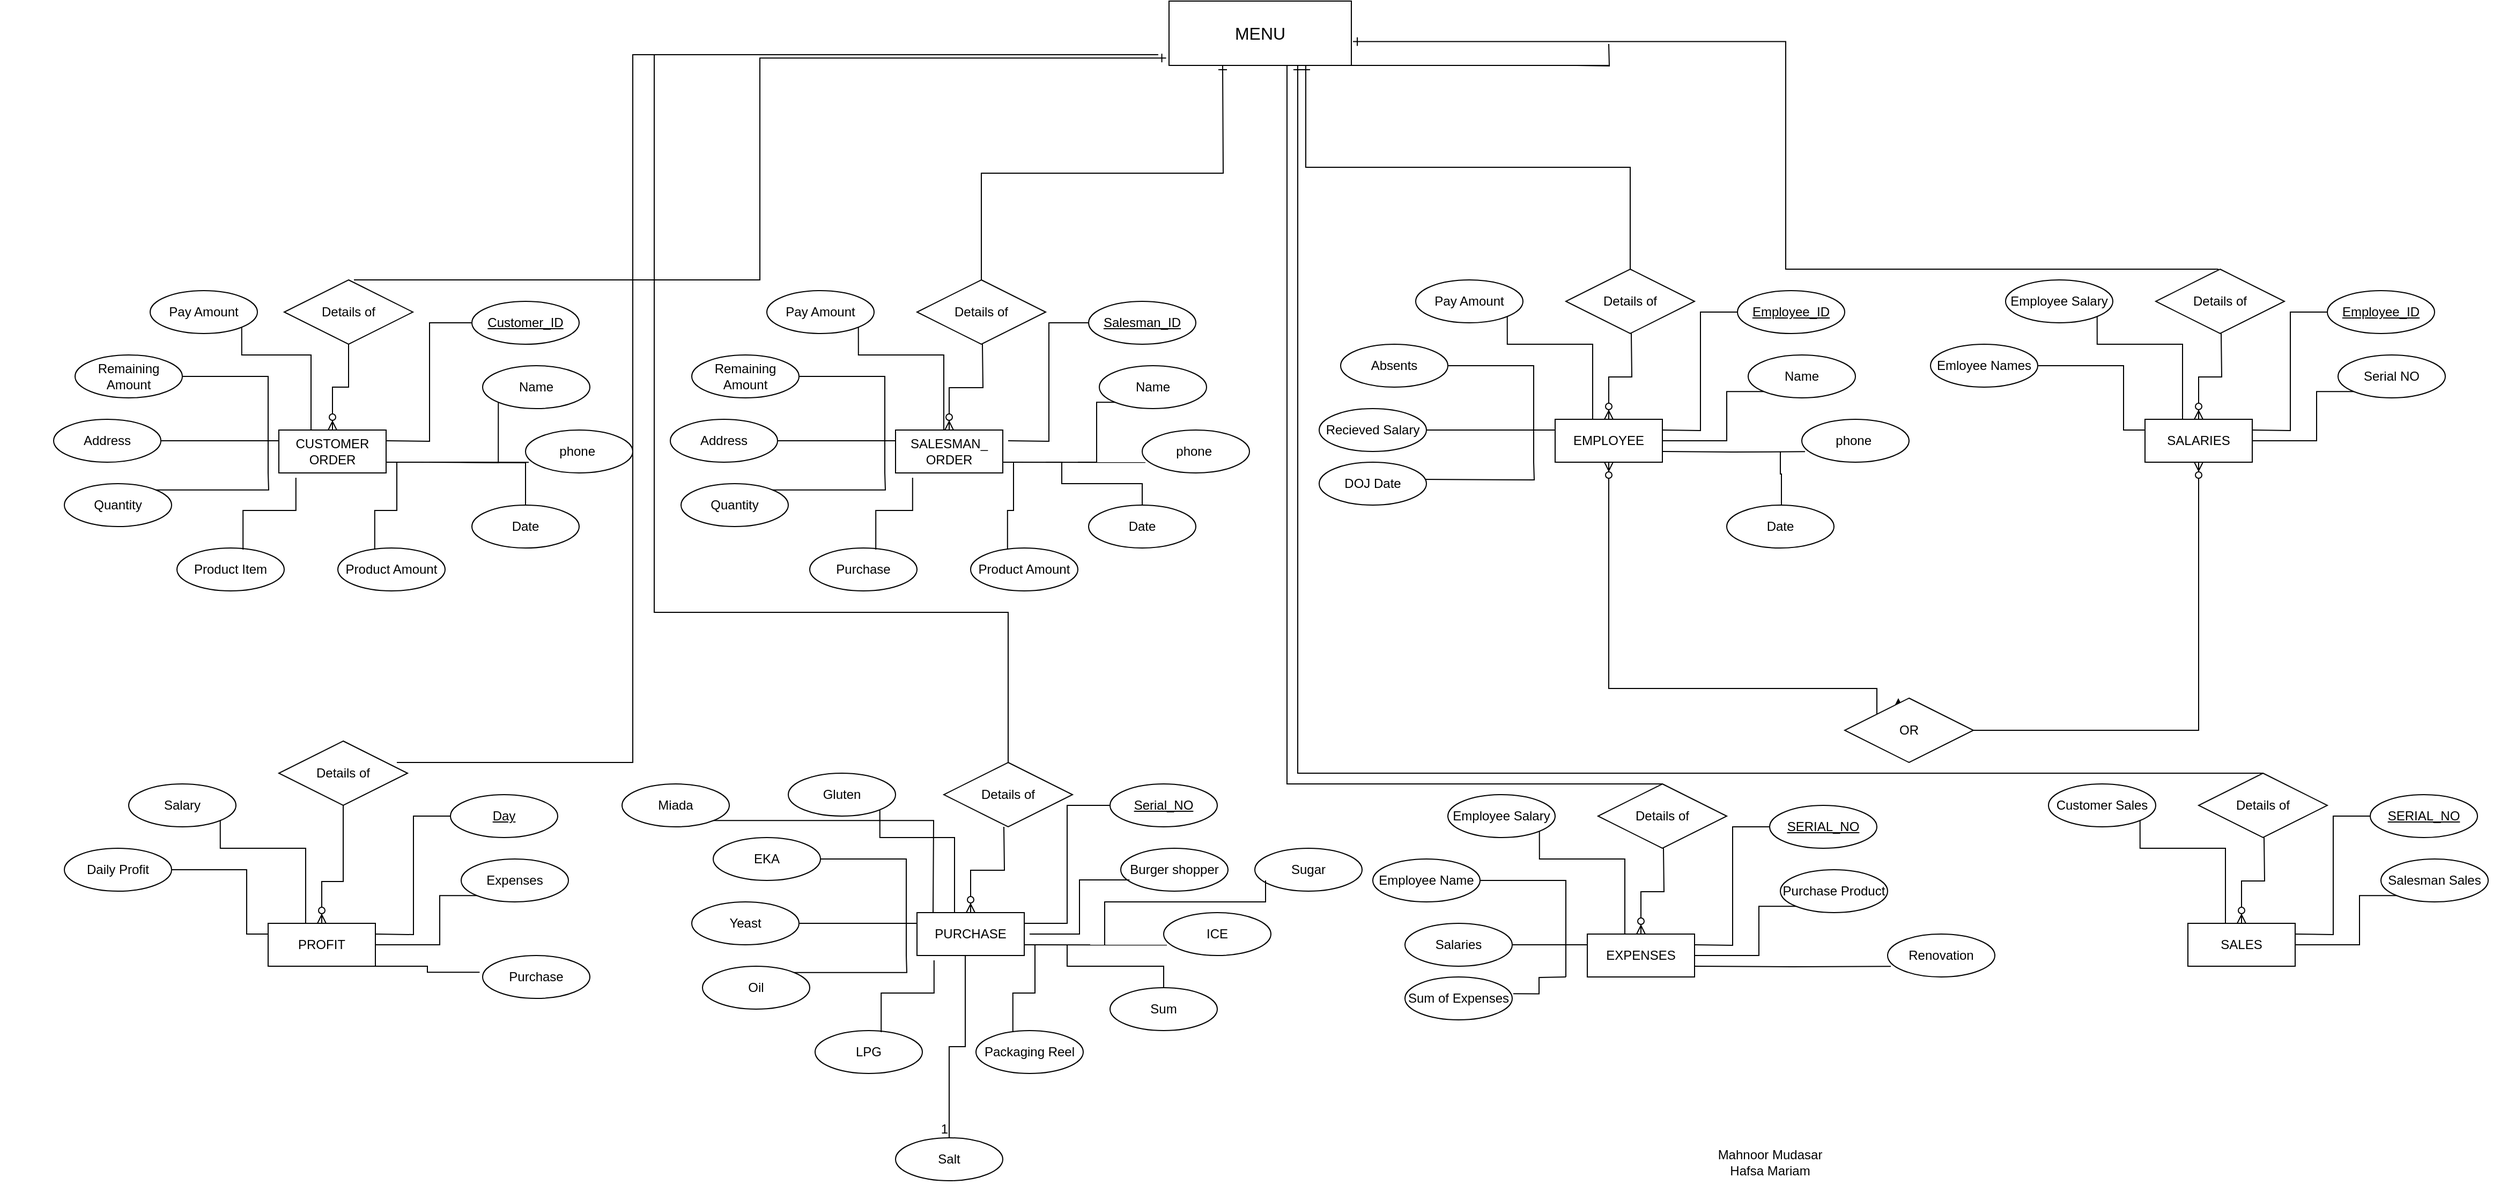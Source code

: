 <mxfile version="24.4.0" type="google" pages="2">
  <diagram id="R2lEEEUBdFMjLlhIrx00" name="Page-1">
    <mxGraphModel grid="1" page="1" gridSize="10" guides="1" tooltips="1" connect="1" arrows="1" fold="1" pageScale="1" pageWidth="1920" pageHeight="1200" math="0" shadow="0" extFonts="Permanent Marker^https://fonts.googleapis.com/css?family=Permanent+Marker">
      <root>
        <mxCell id="0" />
        <mxCell id="1" parent="0" />
        <mxCell id="CJei78VdksQutefDg2RK-209" value="" style="group" vertex="1" connectable="0" parent="1">
          <mxGeometry x="20" y="320" width="1165" height="290" as="geometry" />
        </mxCell>
        <mxCell id="CJei78VdksQutefDg2RK-438" value="" style="group" vertex="1" connectable="0" parent="CJei78VdksQutefDg2RK-209">
          <mxGeometry x="165" width="1000" height="290" as="geometry" />
        </mxCell>
        <mxCell id="CJei78VdksQutefDg2RK-137" value="" style="group" vertex="1" connectable="0" parent="CJei78VdksQutefDg2RK-438">
          <mxGeometry x="460" y="10" width="540" height="240" as="geometry" />
        </mxCell>
        <mxCell id="CJei78VdksQutefDg2RK-138" value="SALESMAN_&lt;div&gt;ORDER&lt;/div&gt;" style="whiteSpace=wrap;html=1;align=center;" vertex="1" parent="CJei78VdksQutefDg2RK-137">
          <mxGeometry x="210" y="130" width="100" height="40" as="geometry" />
        </mxCell>
        <mxCell id="CJei78VdksQutefDg2RK-139" value="Remaining Amount" style="ellipse;whiteSpace=wrap;html=1;align=center;" vertex="1" parent="CJei78VdksQutefDg2RK-137">
          <mxGeometry x="20" y="60" width="100" height="40" as="geometry" />
        </mxCell>
        <mxCell id="CJei78VdksQutefDg2RK-140" value="Address" style="ellipse;whiteSpace=wrap;html=1;align=center;" vertex="1" parent="CJei78VdksQutefDg2RK-137">
          <mxGeometry y="120" width="100" height="40" as="geometry" />
        </mxCell>
        <mxCell id="CJei78VdksQutefDg2RK-141" value="Quantity" style="ellipse;whiteSpace=wrap;html=1;align=center;" vertex="1" parent="CJei78VdksQutefDg2RK-137">
          <mxGeometry x="10" y="180" width="100" height="40" as="geometry" />
        </mxCell>
        <mxCell id="CJei78VdksQutefDg2RK-142" value="&lt;u&gt;Salesman_ID&lt;/u&gt;" style="ellipse;whiteSpace=wrap;html=1;align=center;strokeColor=default;" vertex="1" parent="CJei78VdksQutefDg2RK-137">
          <mxGeometry x="390" y="10" width="100" height="40" as="geometry" />
        </mxCell>
        <mxCell id="CJei78VdksQutefDg2RK-143" value="Name" style="ellipse;whiteSpace=wrap;html=1;align=center;" vertex="1" parent="CJei78VdksQutefDg2RK-137">
          <mxGeometry x="400" y="70" width="100" height="40" as="geometry" />
        </mxCell>
        <mxCell id="CJei78VdksQutefDg2RK-144" value="phone&amp;nbsp;" style="ellipse;whiteSpace=wrap;html=1;align=center;" vertex="1" parent="CJei78VdksQutefDg2RK-137">
          <mxGeometry x="440" y="130" width="100" height="40" as="geometry" />
        </mxCell>
        <mxCell id="CJei78VdksQutefDg2RK-145" value="Date" style="ellipse;whiteSpace=wrap;html=1;align=center;" vertex="1" parent="CJei78VdksQutefDg2RK-137">
          <mxGeometry x="390" y="200" width="100" height="40" as="geometry" />
        </mxCell>
        <mxCell id="CJei78VdksQutefDg2RK-146" value="Pay Amount" style="ellipse;whiteSpace=wrap;html=1;align=center;" vertex="1" parent="CJei78VdksQutefDg2RK-137">
          <mxGeometry x="90" width="100" height="40" as="geometry" />
        </mxCell>
        <mxCell id="CJei78VdksQutefDg2RK-147" value="" style="edgeStyle=orthogonalEdgeStyle;fontSize=12;html=1;endArrow=ERzeroToMany;endFill=1;rounded=0;entryX=0.5;entryY=0;entryDx=0;entryDy=0;" edge="1" parent="CJei78VdksQutefDg2RK-137" target="CJei78VdksQutefDg2RK-138">
          <mxGeometry width="100" height="100" relative="1" as="geometry">
            <mxPoint x="291" y="50" as="sourcePoint" />
            <mxPoint x="280" y="110" as="targetPoint" />
          </mxGeometry>
        </mxCell>
        <mxCell id="CJei78VdksQutefDg2RK-148" value="" style="endArrow=none;html=1;rounded=0;entryX=0;entryY=0.5;entryDx=0;entryDy=0;edgeStyle=orthogonalEdgeStyle;" edge="1" parent="CJei78VdksQutefDg2RK-137" target="CJei78VdksQutefDg2RK-142">
          <mxGeometry relative="1" as="geometry">
            <mxPoint x="315" y="140" as="sourcePoint" />
            <mxPoint x="460" y="140" as="targetPoint" />
          </mxGeometry>
        </mxCell>
        <mxCell id="CJei78VdksQutefDg2RK-150" value="" style="endArrow=none;html=1;rounded=0;entryX=1;entryY=1;entryDx=0;entryDy=0;exitX=0.25;exitY=0;exitDx=0;exitDy=0;edgeStyle=orthogonalEdgeStyle;" edge="1" parent="CJei78VdksQutefDg2RK-137" source="CJei78VdksQutefDg2RK-138" target="CJei78VdksQutefDg2RK-146">
          <mxGeometry relative="1" as="geometry">
            <mxPoint x="210" y="130" as="sourcePoint" />
            <mxPoint x="370" y="130" as="targetPoint" />
            <Array as="points">
              <mxPoint x="255" y="60" />
              <mxPoint x="175" y="60" />
            </Array>
          </mxGeometry>
        </mxCell>
        <mxCell id="CJei78VdksQutefDg2RK-151" value="" style="resizable=0;html=1;whiteSpace=wrap;align=right;verticalAlign=bottom;" connectable="0" vertex="1" parent="CJei78VdksQutefDg2RK-150">
          <mxGeometry x="1" relative="1" as="geometry" />
        </mxCell>
        <mxCell id="CJei78VdksQutefDg2RK-152" value="" style="endArrow=none;html=1;rounded=0;exitX=1;exitY=0.5;exitDx=0;exitDy=0;entryX=0;entryY=0;entryDx=0;entryDy=0;edgeStyle=orthogonalEdgeStyle;" edge="1" parent="CJei78VdksQutefDg2RK-137" source="CJei78VdksQutefDg2RK-139" target="CJei78VdksQutefDg2RK-138">
          <mxGeometry relative="1" as="geometry">
            <mxPoint x="200" y="160" as="sourcePoint" />
            <mxPoint x="230" y="160" as="targetPoint" />
            <Array as="points">
              <mxPoint x="200" y="80" />
              <mxPoint x="200" y="140" />
            </Array>
          </mxGeometry>
        </mxCell>
        <mxCell id="CJei78VdksQutefDg2RK-154" value="" style="endArrow=none;html=1;rounded=0;" edge="1" parent="CJei78VdksQutefDg2RK-137">
          <mxGeometry relative="1" as="geometry">
            <mxPoint x="200" y="170" as="sourcePoint" />
            <mxPoint x="200" y="140" as="targetPoint" />
          </mxGeometry>
        </mxCell>
        <mxCell id="CJei78VdksQutefDg2RK-156" style="edgeStyle=elbowEdgeStyle;rounded=0;orthogonalLoop=1;jettySize=auto;elbow=vertical;html=1;exitX=0.5;exitY=1;exitDx=0;exitDy=0;" edge="1" parent="CJei78VdksQutefDg2RK-137" source="CJei78VdksQutefDg2RK-139" target="CJei78VdksQutefDg2RK-139">
          <mxGeometry relative="1" as="geometry" />
        </mxCell>
        <mxCell id="CJei78VdksQutefDg2RK-157" value="" style="endArrow=none;html=1;rounded=0;elbow=vertical;" edge="1" parent="CJei78VdksQutefDg2RK-137">
          <mxGeometry relative="1" as="geometry">
            <mxPoint x="100" y="140" as="sourcePoint" />
            <mxPoint x="200" y="140" as="targetPoint" />
          </mxGeometry>
        </mxCell>
        <mxCell id="CJei78VdksQutefDg2RK-159" value="" style="endArrow=none;html=1;rounded=0;elbow=vertical;edgeStyle=orthogonalEdgeStyle;exitX=1;exitY=0;exitDx=0;exitDy=0;" edge="1" parent="CJei78VdksQutefDg2RK-137" source="CJei78VdksQutefDg2RK-141">
          <mxGeometry relative="1" as="geometry">
            <mxPoint x="110" y="180" as="sourcePoint" />
            <mxPoint x="200" y="170" as="targetPoint" />
          </mxGeometry>
        </mxCell>
        <mxCell id="CJei78VdksQutefDg2RK-161" value="" style="endArrow=none;html=1;rounded=0;elbow=vertical;entryX=0.03;entryY=0.754;entryDx=0;entryDy=0;entryPerimeter=0;" edge="1" parent="CJei78VdksQutefDg2RK-137" target="CJei78VdksQutefDg2RK-144">
          <mxGeometry relative="1" as="geometry">
            <mxPoint x="320" y="160" as="sourcePoint" />
            <mxPoint x="480" y="160" as="targetPoint" />
          </mxGeometry>
        </mxCell>
        <mxCell id="CJei78VdksQutefDg2RK-163" value="" style="endArrow=none;html=1;rounded=0;elbow=vertical;entryX=0.5;entryY=0;entryDx=0;entryDy=0;edgeStyle=orthogonalEdgeStyle;" edge="1" parent="CJei78VdksQutefDg2RK-137" target="CJei78VdksQutefDg2RK-145">
          <mxGeometry relative="1" as="geometry">
            <mxPoint x="350" y="160" as="sourcePoint" />
            <mxPoint x="500" y="160" as="targetPoint" />
            <Array as="points">
              <mxPoint x="365" y="160" />
              <mxPoint x="365" y="180" />
              <mxPoint x="440" y="180" />
            </Array>
          </mxGeometry>
        </mxCell>
        <mxCell id="CJei78VdksQutefDg2RK-165" value="" style="endArrow=none;html=1;rounded=0;edgeStyle=elbowEdgeStyle;entryX=0;entryY=1;entryDx=0;entryDy=0;" edge="1" parent="CJei78VdksQutefDg2RK-137" target="CJei78VdksQutefDg2RK-143">
          <mxGeometry relative="1" as="geometry">
            <mxPoint x="380" y="160" as="sourcePoint" />
            <mxPoint x="406" y="130" as="targetPoint" />
          </mxGeometry>
        </mxCell>
        <mxCell id="CJei78VdksQutefDg2RK-208" value="" style="group" vertex="1" connectable="0" parent="CJei78VdksQutefDg2RK-438">
          <mxGeometry width="840" height="290" as="geometry" />
        </mxCell>
        <mxCell id="CJei78VdksQutefDg2RK-134" value="Purchase" style="ellipse;whiteSpace=wrap;html=1;align=center;" vertex="1" parent="CJei78VdksQutefDg2RK-208">
          <mxGeometry x="590" y="250" width="100" height="40" as="geometry" />
        </mxCell>
        <mxCell id="CJei78VdksQutefDg2RK-135" value="Product Amount" style="ellipse;whiteSpace=wrap;html=1;align=center;" vertex="1" parent="CJei78VdksQutefDg2RK-208">
          <mxGeometry x="740" y="250" width="100" height="40" as="geometry" />
        </mxCell>
        <mxCell id="CJei78VdksQutefDg2RK-136" value="Details of" style="shape=rhombus;perimeter=rhombusPerimeter;whiteSpace=wrap;html=1;align=center;" vertex="1" parent="CJei78VdksQutefDg2RK-208">
          <mxGeometry x="690" width="120" height="60" as="geometry" />
        </mxCell>
        <mxCell id="CJei78VdksQutefDg2RK-169" value="" style="group" vertex="1" connectable="0" parent="CJei78VdksQutefDg2RK-208">
          <mxGeometry width="425" height="290" as="geometry" />
        </mxCell>
        <mxCell id="CJei78VdksQutefDg2RK-170" value="Product Item" style="ellipse;whiteSpace=wrap;html=1;align=center;movable=1;resizable=1;rotatable=1;deletable=1;editable=1;locked=0;connectable=1;" vertex="1" parent="CJei78VdksQutefDg2RK-169">
          <mxGeometry y="250" width="100" height="40" as="geometry" />
        </mxCell>
        <mxCell id="CJei78VdksQutefDg2RK-171" value="Product Amount" style="ellipse;whiteSpace=wrap;html=1;align=center;movable=1;resizable=1;rotatable=1;deletable=1;editable=1;locked=0;connectable=1;" vertex="1" parent="CJei78VdksQutefDg2RK-169">
          <mxGeometry x="150" y="250" width="100" height="40" as="geometry" />
        </mxCell>
        <mxCell id="CJei78VdksQutefDg2RK-172" value="Details of" style="shape=rhombus;perimeter=rhombusPerimeter;whiteSpace=wrap;html=1;align=center;movable=1;resizable=1;rotatable=1;deletable=1;editable=1;locked=0;connectable=1;" vertex="1" parent="CJei78VdksQutefDg2RK-169">
          <mxGeometry x="100" width="120" height="60" as="geometry" />
        </mxCell>
        <mxCell id="CJei78VdksQutefDg2RK-173" value="" style="group" vertex="1" connectable="0" parent="CJei78VdksQutefDg2RK-169">
          <mxGeometry x="-115" y="10" width="540" height="240" as="geometry" />
        </mxCell>
        <mxCell id="CJei78VdksQutefDg2RK-174" value="CUSTOMER ORDER" style="whiteSpace=wrap;html=1;align=center;movable=1;resizable=1;rotatable=1;deletable=1;editable=1;locked=0;connectable=1;" vertex="1" parent="CJei78VdksQutefDg2RK-173">
          <mxGeometry x="210" y="130" width="100" height="40" as="geometry" />
        </mxCell>
        <mxCell id="CJei78VdksQutefDg2RK-175" value="Remaining Amount" style="ellipse;whiteSpace=wrap;html=1;align=center;movable=1;resizable=1;rotatable=1;deletable=1;editable=1;locked=0;connectable=1;" vertex="1" parent="CJei78VdksQutefDg2RK-173">
          <mxGeometry x="20" y="60" width="100" height="40" as="geometry" />
        </mxCell>
        <mxCell id="CJei78VdksQutefDg2RK-176" value="Address" style="ellipse;whiteSpace=wrap;html=1;align=center;" vertex="1" parent="CJei78VdksQutefDg2RK-173">
          <mxGeometry y="120" width="100" height="40" as="geometry" />
        </mxCell>
        <mxCell id="CJei78VdksQutefDg2RK-177" value="Quantity" style="ellipse;whiteSpace=wrap;html=1;align=center;movable=1;resizable=1;rotatable=1;deletable=1;editable=1;locked=0;connectable=1;" vertex="1" parent="CJei78VdksQutefDg2RK-173">
          <mxGeometry x="10" y="180" width="100" height="40" as="geometry" />
        </mxCell>
        <mxCell id="CJei78VdksQutefDg2RK-178" value="&lt;u&gt;Customer_ID&lt;/u&gt;" style="ellipse;whiteSpace=wrap;html=1;align=center;strokeColor=default;movable=1;resizable=1;rotatable=1;deletable=1;editable=1;locked=0;connectable=1;" vertex="1" parent="CJei78VdksQutefDg2RK-173">
          <mxGeometry x="390" y="10" width="100" height="40" as="geometry" />
        </mxCell>
        <mxCell id="CJei78VdksQutefDg2RK-179" value="Name" style="ellipse;whiteSpace=wrap;html=1;align=center;movable=1;resizable=1;rotatable=1;deletable=1;editable=1;locked=0;connectable=1;" vertex="1" parent="CJei78VdksQutefDg2RK-173">
          <mxGeometry x="400" y="70" width="100" height="40" as="geometry" />
        </mxCell>
        <mxCell id="CJei78VdksQutefDg2RK-180" value="phone&amp;nbsp;" style="ellipse;whiteSpace=wrap;html=1;align=center;" vertex="1" parent="CJei78VdksQutefDg2RK-173">
          <mxGeometry x="440" y="130" width="100" height="40" as="geometry" />
        </mxCell>
        <mxCell id="CJei78VdksQutefDg2RK-181" value="Date" style="ellipse;whiteSpace=wrap;html=1;align=center;movable=1;resizable=1;rotatable=1;deletable=1;editable=1;locked=0;connectable=1;" vertex="1" parent="CJei78VdksQutefDg2RK-173">
          <mxGeometry x="390" y="200" width="100" height="40" as="geometry" />
        </mxCell>
        <mxCell id="CJei78VdksQutefDg2RK-182" value="Pay Amount" style="ellipse;whiteSpace=wrap;html=1;align=center;movable=1;resizable=1;rotatable=1;deletable=1;editable=1;locked=0;connectable=1;" vertex="1" parent="CJei78VdksQutefDg2RK-173">
          <mxGeometry x="90" width="100" height="40" as="geometry" />
        </mxCell>
        <mxCell id="CJei78VdksQutefDg2RK-184" value="" style="endArrow=none;html=1;rounded=0;entryX=0;entryY=0.5;entryDx=0;entryDy=0;edgeStyle=orthogonalEdgeStyle;movable=1;resizable=1;rotatable=1;deletable=1;editable=1;locked=0;connectable=1;" edge="1" parent="CJei78VdksQutefDg2RK-173" target="CJei78VdksQutefDg2RK-178">
          <mxGeometry relative="1" as="geometry">
            <mxPoint x="310" y="140" as="sourcePoint" />
            <mxPoint x="460" y="140" as="targetPoint" />
          </mxGeometry>
        </mxCell>
        <mxCell id="CJei78VdksQutefDg2RK-186" value="" style="endArrow=none;html=1;rounded=0;entryX=1;entryY=1;entryDx=0;entryDy=0;exitX=0.25;exitY=0;exitDx=0;exitDy=0;edgeStyle=orthogonalEdgeStyle;movable=1;resizable=1;rotatable=1;deletable=1;editable=1;locked=0;connectable=1;" edge="1" parent="CJei78VdksQutefDg2RK-173" source="CJei78VdksQutefDg2RK-174" target="CJei78VdksQutefDg2RK-182">
          <mxGeometry relative="1" as="geometry">
            <mxPoint x="210" y="130" as="sourcePoint" />
            <mxPoint x="370" y="130" as="targetPoint" />
            <Array as="points">
              <mxPoint x="240" y="130" />
              <mxPoint x="240" y="60" />
              <mxPoint x="175" y="60" />
            </Array>
          </mxGeometry>
        </mxCell>
        <mxCell id="CJei78VdksQutefDg2RK-188" value="" style="endArrow=none;html=1;rounded=0;exitX=1;exitY=0.5;exitDx=0;exitDy=0;entryX=0;entryY=0;entryDx=0;entryDy=0;edgeStyle=orthogonalEdgeStyle;movable=1;resizable=1;rotatable=1;deletable=1;editable=1;locked=0;connectable=1;" edge="1" parent="CJei78VdksQutefDg2RK-173" source="CJei78VdksQutefDg2RK-175" target="CJei78VdksQutefDg2RK-174">
          <mxGeometry relative="1" as="geometry">
            <mxPoint x="200" y="160" as="sourcePoint" />
            <mxPoint x="230" y="160" as="targetPoint" />
            <Array as="points">
              <mxPoint x="200" y="80" />
              <mxPoint x="200" y="140" />
            </Array>
          </mxGeometry>
        </mxCell>
        <mxCell id="CJei78VdksQutefDg2RK-190" value="" style="endArrow=none;html=1;rounded=0;movable=1;resizable=1;rotatable=1;deletable=1;editable=1;locked=0;connectable=1;" edge="1" parent="CJei78VdksQutefDg2RK-173">
          <mxGeometry relative="1" as="geometry">
            <mxPoint x="200" y="170" as="sourcePoint" />
            <mxPoint x="200" y="140" as="targetPoint" />
          </mxGeometry>
        </mxCell>
        <mxCell id="CJei78VdksQutefDg2RK-192" style="edgeStyle=elbowEdgeStyle;rounded=0;orthogonalLoop=1;jettySize=auto;elbow=vertical;html=1;exitX=0.5;exitY=1;exitDx=0;exitDy=0;movable=1;resizable=1;rotatable=1;deletable=1;editable=1;locked=0;connectable=1;" edge="1" parent="CJei78VdksQutefDg2RK-173" source="CJei78VdksQutefDg2RK-175" target="CJei78VdksQutefDg2RK-175">
          <mxGeometry relative="1" as="geometry" />
        </mxCell>
        <mxCell id="CJei78VdksQutefDg2RK-193" value="" style="endArrow=none;html=1;rounded=0;elbow=vertical;movable=1;resizable=1;rotatable=1;deletable=1;editable=1;locked=0;connectable=1;" edge="1" parent="CJei78VdksQutefDg2RK-173">
          <mxGeometry relative="1" as="geometry">
            <mxPoint x="100" y="140" as="sourcePoint" />
            <mxPoint x="200" y="140" as="targetPoint" />
          </mxGeometry>
        </mxCell>
        <mxCell id="CJei78VdksQutefDg2RK-195" value="" style="endArrow=none;html=1;rounded=0;elbow=vertical;edgeStyle=orthogonalEdgeStyle;exitX=1;exitY=0;exitDx=0;exitDy=0;movable=1;resizable=1;rotatable=1;deletable=1;editable=1;locked=0;connectable=1;" edge="1" parent="CJei78VdksQutefDg2RK-173" source="CJei78VdksQutefDg2RK-177">
          <mxGeometry relative="1" as="geometry">
            <mxPoint x="110" y="180" as="sourcePoint" />
            <mxPoint x="200" y="170" as="targetPoint" />
          </mxGeometry>
        </mxCell>
        <mxCell id="CJei78VdksQutefDg2RK-197" value="" style="endArrow=none;html=1;rounded=0;elbow=vertical;entryX=0.03;entryY=0.754;entryDx=0;entryDy=0;entryPerimeter=0;movable=1;resizable=1;rotatable=1;deletable=1;editable=1;locked=0;connectable=1;" edge="1" parent="CJei78VdksQutefDg2RK-173" target="CJei78VdksQutefDg2RK-180">
          <mxGeometry relative="1" as="geometry">
            <mxPoint x="320" y="160" as="sourcePoint" />
            <mxPoint x="480" y="160" as="targetPoint" />
          </mxGeometry>
        </mxCell>
        <mxCell id="CJei78VdksQutefDg2RK-199" value="" style="endArrow=none;html=1;rounded=0;elbow=vertical;entryX=0.5;entryY=0;entryDx=0;entryDy=0;edgeStyle=orthogonalEdgeStyle;movable=1;resizable=1;rotatable=1;deletable=1;editable=1;locked=0;connectable=1;" edge="1" parent="CJei78VdksQutefDg2RK-173" target="CJei78VdksQutefDg2RK-181">
          <mxGeometry relative="1" as="geometry">
            <mxPoint x="350" y="160" as="sourcePoint" />
            <mxPoint x="500" y="160" as="targetPoint" />
          </mxGeometry>
        </mxCell>
        <mxCell id="CJei78VdksQutefDg2RK-201" value="" style="endArrow=none;html=1;rounded=0;elbow=vertical;edgeStyle=orthogonalEdgeStyle;movable=1;resizable=1;rotatable=1;deletable=1;editable=1;locked=0;connectable=1;entryX=0;entryY=1;entryDx=0;entryDy=0;" edge="1" parent="CJei78VdksQutefDg2RK-173" target="CJei78VdksQutefDg2RK-179">
          <mxGeometry relative="1" as="geometry">
            <mxPoint x="380" y="160" as="sourcePoint" />
            <mxPoint x="406" y="130" as="targetPoint" />
          </mxGeometry>
        </mxCell>
        <mxCell id="CJei78VdksQutefDg2RK-203" value="" style="endArrow=none;html=1;rounded=0;elbow=vertical;entryX=0.616;entryY=0.039;entryDx=0;entryDy=0;entryPerimeter=0;exitX=0.159;exitY=1.111;exitDx=0;exitDy=0;exitPerimeter=0;edgeStyle=orthogonalEdgeStyle;movable=1;resizable=1;rotatable=1;deletable=1;editable=1;locked=0;connectable=1;" edge="1" parent="CJei78VdksQutefDg2RK-169" source="CJei78VdksQutefDg2RK-174" target="CJei78VdksQutefDg2RK-170">
          <mxGeometry relative="1" as="geometry">
            <mxPoint x="102" y="190" as="sourcePoint" />
            <mxPoint x="110" y="210" as="targetPoint" />
          </mxGeometry>
        </mxCell>
        <mxCell id="CJei78VdksQutefDg2RK-205" value="" style="endArrow=none;html=1;rounded=0;elbow=vertical;exitX=1;exitY=0.75;exitDx=0;exitDy=0;entryX=0.344;entryY=0.039;entryDx=0;entryDy=0;entryPerimeter=0;edgeStyle=orthogonalEdgeStyle;movable=1;resizable=1;rotatable=1;deletable=1;editable=1;locked=0;connectable=1;" edge="1" parent="CJei78VdksQutefDg2RK-169" source="CJei78VdksQutefDg2RK-174" target="CJei78VdksQutefDg2RK-171">
          <mxGeometry relative="1" as="geometry">
            <mxPoint x="70" y="260" as="sourcePoint" />
            <mxPoint x="230" y="260" as="targetPoint" />
          </mxGeometry>
        </mxCell>
        <mxCell id="CJei78VdksQutefDg2RK-183" value="" style="edgeStyle=orthogonalEdgeStyle;fontSize=12;html=1;endArrow=ERzeroToMany;endFill=1;rounded=0;entryX=0.5;entryY=0;entryDx=0;entryDy=0;movable=1;resizable=1;rotatable=1;deletable=1;editable=1;locked=0;connectable=1;exitX=0.5;exitY=1;exitDx=0;exitDy=0;" edge="1" parent="CJei78VdksQutefDg2RK-169" source="CJei78VdksQutefDg2RK-172" target="CJei78VdksQutefDg2RK-174">
          <mxGeometry width="100" height="100" relative="1" as="geometry">
            <mxPoint x="176" y="60" as="sourcePoint" />
            <mxPoint x="165" y="120" as="targetPoint" />
          </mxGeometry>
        </mxCell>
        <mxCell id="CJei78VdksQutefDg2RK-167" value="" style="endArrow=none;html=1;rounded=0;elbow=vertical;entryX=0.616;entryY=0.039;entryDx=0;entryDy=0;entryPerimeter=0;exitX=0.159;exitY=1.111;exitDx=0;exitDy=0;exitPerimeter=0;edgeStyle=orthogonalEdgeStyle;" edge="1" parent="CJei78VdksQutefDg2RK-438" source="CJei78VdksQutefDg2RK-138" target="CJei78VdksQutefDg2RK-134">
          <mxGeometry relative="1" as="geometry">
            <mxPoint x="112" y="210" as="sourcePoint" />
            <mxPoint x="120" y="230" as="targetPoint" />
          </mxGeometry>
        </mxCell>
        <mxCell id="CJei78VdksQutefDg2RK-168" value="" style="endArrow=none;html=1;rounded=0;elbow=vertical;exitX=1;exitY=0.75;exitDx=0;exitDy=0;entryX=0.344;entryY=0.039;entryDx=0;entryDy=0;entryPerimeter=0;edgeStyle=orthogonalEdgeStyle;" edge="1" parent="CJei78VdksQutefDg2RK-438" source="CJei78VdksQutefDg2RK-138" target="CJei78VdksQutefDg2RK-135">
          <mxGeometry relative="1" as="geometry">
            <mxPoint x="80" y="280" as="sourcePoint" />
            <mxPoint x="240" y="280" as="targetPoint" />
          </mxGeometry>
        </mxCell>
        <mxCell id="CJei78VdksQutefDg2RK-287" value="" style="group" vertex="1" connectable="0" parent="1">
          <mxGeometry x="1250" y="310" width="550" height="260" as="geometry" />
        </mxCell>
        <mxCell id="CJei78VdksQutefDg2RK-210" value="EMPLOYEE" style="whiteSpace=wrap;html=1;align=center;" vertex="1" parent="CJei78VdksQutefDg2RK-287">
          <mxGeometry x="220" y="140" width="100" height="40" as="geometry" />
        </mxCell>
        <mxCell id="CJei78VdksQutefDg2RK-211" value="&lt;u&gt;Employee_ID&lt;/u&gt;" style="ellipse;whiteSpace=wrap;html=1;align=center;strokeColor=default;" vertex="1" parent="CJei78VdksQutefDg2RK-287">
          <mxGeometry x="390" y="20" width="100" height="40" as="geometry" />
        </mxCell>
        <mxCell id="CJei78VdksQutefDg2RK-212" value="Name" style="ellipse;whiteSpace=wrap;html=1;align=center;" vertex="1" parent="CJei78VdksQutefDg2RK-287">
          <mxGeometry x="400" y="80" width="100" height="40" as="geometry" />
        </mxCell>
        <mxCell id="CJei78VdksQutefDg2RK-213" value="phone&amp;nbsp;" style="ellipse;whiteSpace=wrap;html=1;align=center;" vertex="1" parent="CJei78VdksQutefDg2RK-287">
          <mxGeometry x="450" y="140" width="100" height="40" as="geometry" />
        </mxCell>
        <mxCell id="CJei78VdksQutefDg2RK-214" value="Date" style="ellipse;whiteSpace=wrap;html=1;align=center;" vertex="1" parent="CJei78VdksQutefDg2RK-287">
          <mxGeometry x="380" y="220" width="100" height="40" as="geometry" />
        </mxCell>
        <mxCell id="CJei78VdksQutefDg2RK-215" value="Pay Amount" style="ellipse;whiteSpace=wrap;html=1;align=center;" vertex="1" parent="CJei78VdksQutefDg2RK-287">
          <mxGeometry x="90" y="10" width="100" height="40" as="geometry" />
        </mxCell>
        <mxCell id="CJei78VdksQutefDg2RK-216" value="" style="edgeStyle=orthogonalEdgeStyle;fontSize=12;html=1;endArrow=ERzeroToMany;endFill=1;rounded=0;entryX=0.5;entryY=0;entryDx=0;entryDy=0;" edge="1" parent="CJei78VdksQutefDg2RK-287" target="CJei78VdksQutefDg2RK-210">
          <mxGeometry width="100" height="100" relative="1" as="geometry">
            <mxPoint x="291" y="60" as="sourcePoint" />
            <mxPoint x="280" y="120" as="targetPoint" />
          </mxGeometry>
        </mxCell>
        <mxCell id="CJei78VdksQutefDg2RK-217" value="" style="endArrow=none;html=1;rounded=0;entryX=0;entryY=0.5;entryDx=0;entryDy=0;edgeStyle=orthogonalEdgeStyle;" edge="1" parent="CJei78VdksQutefDg2RK-287" target="CJei78VdksQutefDg2RK-211">
          <mxGeometry relative="1" as="geometry">
            <mxPoint x="320" y="150" as="sourcePoint" />
            <mxPoint x="460" y="150" as="targetPoint" />
          </mxGeometry>
        </mxCell>
        <mxCell id="CJei78VdksQutefDg2RK-219" value="" style="endArrow=none;html=1;rounded=0;entryX=1;entryY=1;entryDx=0;entryDy=0;exitX=0.25;exitY=0;exitDx=0;exitDy=0;edgeStyle=orthogonalEdgeStyle;" edge="1" parent="CJei78VdksQutefDg2RK-287" source="CJei78VdksQutefDg2RK-210" target="CJei78VdksQutefDg2RK-215">
          <mxGeometry relative="1" as="geometry">
            <mxPoint x="210" y="140" as="sourcePoint" />
            <mxPoint x="370" y="140" as="targetPoint" />
            <Array as="points">
              <mxPoint x="255" y="70" />
              <mxPoint x="175" y="70" />
            </Array>
          </mxGeometry>
        </mxCell>
        <mxCell id="CJei78VdksQutefDg2RK-221" value="" style="endArrow=none;html=1;rounded=0;exitX=1;exitY=0.5;exitDx=0;exitDy=0;entryX=0;entryY=0;entryDx=0;entryDy=0;edgeStyle=orthogonalEdgeStyle;" edge="1" parent="CJei78VdksQutefDg2RK-287" target="CJei78VdksQutefDg2RK-210">
          <mxGeometry relative="1" as="geometry">
            <mxPoint x="120" y="90" as="sourcePoint" />
            <mxPoint x="230" y="170" as="targetPoint" />
            <Array as="points">
              <mxPoint x="200" y="90" />
              <mxPoint x="200" y="150" />
            </Array>
          </mxGeometry>
        </mxCell>
        <mxCell id="CJei78VdksQutefDg2RK-223" value="" style="endArrow=none;html=1;rounded=0;" edge="1" parent="CJei78VdksQutefDg2RK-287">
          <mxGeometry relative="1" as="geometry">
            <mxPoint x="200" y="180" as="sourcePoint" />
            <mxPoint x="200" y="150" as="targetPoint" />
          </mxGeometry>
        </mxCell>
        <mxCell id="CJei78VdksQutefDg2RK-225" value="" style="endArrow=none;html=1;rounded=0;elbow=vertical;" edge="1" parent="CJei78VdksQutefDg2RK-287">
          <mxGeometry relative="1" as="geometry">
            <mxPoint x="100" y="150" as="sourcePoint" />
            <mxPoint x="200" y="150" as="targetPoint" />
          </mxGeometry>
        </mxCell>
        <mxCell id="CJei78VdksQutefDg2RK-227" value="" style="endArrow=none;html=1;rounded=0;elbow=vertical;edgeStyle=orthogonalEdgeStyle;exitX=1;exitY=0;exitDx=0;exitDy=0;" edge="1" parent="CJei78VdksQutefDg2RK-287">
          <mxGeometry relative="1" as="geometry">
            <mxPoint x="95" y="196" as="sourcePoint" />
            <mxPoint x="200" y="180" as="targetPoint" />
          </mxGeometry>
        </mxCell>
        <mxCell id="CJei78VdksQutefDg2RK-229" value="" style="endArrow=none;html=1;rounded=0;entryX=0.03;entryY=0.754;entryDx=0;entryDy=0;entryPerimeter=0;edgeStyle=orthogonalEdgeStyle;" edge="1" parent="CJei78VdksQutefDg2RK-287" target="CJei78VdksQutefDg2RK-213">
          <mxGeometry relative="1" as="geometry">
            <mxPoint x="320" y="170" as="sourcePoint" />
            <mxPoint x="480" y="170" as="targetPoint" />
          </mxGeometry>
        </mxCell>
        <mxCell id="CJei78VdksQutefDg2RK-231" value="" style="endArrow=none;html=1;rounded=0;elbow=vertical;entryX=0.5;entryY=0;entryDx=0;entryDy=0;edgeStyle=orthogonalEdgeStyle;" edge="1" parent="CJei78VdksQutefDg2RK-287" target="CJei78VdksQutefDg2RK-214">
          <mxGeometry relative="1" as="geometry">
            <mxPoint x="430" y="170" as="sourcePoint" />
            <mxPoint x="500" y="170" as="targetPoint" />
            <Array as="points">
              <mxPoint x="431" y="191" />
            </Array>
          </mxGeometry>
        </mxCell>
        <mxCell id="CJei78VdksQutefDg2RK-233" value="" style="endArrow=none;html=1;rounded=0;edgeStyle=elbowEdgeStyle;entryX=0;entryY=1;entryDx=0;entryDy=0;exitX=1;exitY=0.5;exitDx=0;exitDy=0;" edge="1" parent="CJei78VdksQutefDg2RK-287" source="CJei78VdksQutefDg2RK-210" target="CJei78VdksQutefDg2RK-212">
          <mxGeometry relative="1" as="geometry">
            <mxPoint x="380" y="170" as="sourcePoint" />
            <mxPoint x="406" y="140" as="targetPoint" />
            <Array as="points">
              <mxPoint x="380" y="140" />
            </Array>
          </mxGeometry>
        </mxCell>
        <mxCell id="CJei78VdksQutefDg2RK-237" value="Details of" style="shape=rhombus;perimeter=rhombusPerimeter;whiteSpace=wrap;html=1;align=center;" vertex="1" parent="CJei78VdksQutefDg2RK-287">
          <mxGeometry x="230" width="120" height="60" as="geometry" />
        </mxCell>
        <mxCell id="CJei78VdksQutefDg2RK-240" value="Absents" style="ellipse;whiteSpace=wrap;html=1;align=center;" vertex="1" parent="CJei78VdksQutefDg2RK-287">
          <mxGeometry x="20" y="70" width="100" height="40" as="geometry" />
        </mxCell>
        <mxCell id="CJei78VdksQutefDg2RK-242" value="Recieved Salary" style="ellipse;whiteSpace=wrap;html=1;align=center;" vertex="1" parent="CJei78VdksQutefDg2RK-287">
          <mxGeometry y="130" width="100" height="40" as="geometry" />
        </mxCell>
        <mxCell id="CJei78VdksQutefDg2RK-243" value="DOJ Date" style="ellipse;whiteSpace=wrap;html=1;align=center;" vertex="1" parent="CJei78VdksQutefDg2RK-287">
          <mxGeometry y="180" width="100" height="40" as="geometry" />
        </mxCell>
        <mxCell id="CJei78VdksQutefDg2RK-288" value="" style="group" vertex="1" connectable="0" parent="1">
          <mxGeometry x="1800" y="310" width="550" height="260" as="geometry" />
        </mxCell>
        <mxCell id="CJei78VdksQutefDg2RK-289" value="SALARIES" style="whiteSpace=wrap;html=1;align=center;" vertex="1" parent="CJei78VdksQutefDg2RK-288">
          <mxGeometry x="220" y="140" width="100" height="40" as="geometry" />
        </mxCell>
        <mxCell id="CJei78VdksQutefDg2RK-290" value="&lt;u&gt;Employee_ID&lt;/u&gt;" style="ellipse;whiteSpace=wrap;html=1;align=center;strokeColor=default;" vertex="1" parent="CJei78VdksQutefDg2RK-288">
          <mxGeometry x="390" y="20" width="100" height="40" as="geometry" />
        </mxCell>
        <mxCell id="CJei78VdksQutefDg2RK-291" value="Serial NO" style="ellipse;whiteSpace=wrap;html=1;align=center;" vertex="1" parent="CJei78VdksQutefDg2RK-288">
          <mxGeometry x="400" y="80" width="100" height="40" as="geometry" />
        </mxCell>
        <mxCell id="CJei78VdksQutefDg2RK-294" value="Employee Salary" style="ellipse;whiteSpace=wrap;html=1;align=center;" vertex="1" parent="CJei78VdksQutefDg2RK-288">
          <mxGeometry x="90" y="10" width="100" height="40" as="geometry" />
        </mxCell>
        <mxCell id="CJei78VdksQutefDg2RK-295" value="" style="edgeStyle=orthogonalEdgeStyle;fontSize=12;html=1;endArrow=ERzeroToMany;endFill=1;rounded=0;entryX=0.5;entryY=0;entryDx=0;entryDy=0;" edge="1" parent="CJei78VdksQutefDg2RK-288" target="CJei78VdksQutefDg2RK-289">
          <mxGeometry width="100" height="100" relative="1" as="geometry">
            <mxPoint x="291" y="60" as="sourcePoint" />
            <mxPoint x="280" y="120" as="targetPoint" />
          </mxGeometry>
        </mxCell>
        <mxCell id="CJei78VdksQutefDg2RK-296" value="" style="endArrow=none;html=1;rounded=0;entryX=0;entryY=0.5;entryDx=0;entryDy=0;edgeStyle=orthogonalEdgeStyle;" edge="1" parent="CJei78VdksQutefDg2RK-288" target="CJei78VdksQutefDg2RK-290">
          <mxGeometry relative="1" as="geometry">
            <mxPoint x="320" y="150" as="sourcePoint" />
            <mxPoint x="460" y="150" as="targetPoint" />
          </mxGeometry>
        </mxCell>
        <mxCell id="CJei78VdksQutefDg2RK-297" value="" style="endArrow=none;html=1;rounded=0;entryX=1;entryY=1;entryDx=0;entryDy=0;exitX=0.25;exitY=0;exitDx=0;exitDy=0;edgeStyle=orthogonalEdgeStyle;" edge="1" parent="CJei78VdksQutefDg2RK-288" source="CJei78VdksQutefDg2RK-289" target="CJei78VdksQutefDg2RK-294">
          <mxGeometry relative="1" as="geometry">
            <mxPoint x="210" y="140" as="sourcePoint" />
            <mxPoint x="370" y="140" as="targetPoint" />
            <Array as="points">
              <mxPoint x="255" y="70" />
              <mxPoint x="175" y="70" />
            </Array>
          </mxGeometry>
        </mxCell>
        <mxCell id="CJei78VdksQutefDg2RK-298" value="" style="endArrow=none;html=1;rounded=0;exitX=1;exitY=0.5;exitDx=0;exitDy=0;entryX=0;entryY=0;entryDx=0;entryDy=0;edgeStyle=orthogonalEdgeStyle;" edge="1" parent="CJei78VdksQutefDg2RK-288" target="CJei78VdksQutefDg2RK-289">
          <mxGeometry relative="1" as="geometry">
            <mxPoint x="120" y="90" as="sourcePoint" />
            <mxPoint x="230" y="170" as="targetPoint" />
            <Array as="points">
              <mxPoint x="200" y="90" />
              <mxPoint x="200" y="150" />
            </Array>
          </mxGeometry>
        </mxCell>
        <mxCell id="CJei78VdksQutefDg2RK-304" value="" style="endArrow=none;html=1;rounded=0;edgeStyle=elbowEdgeStyle;entryX=0;entryY=1;entryDx=0;entryDy=0;exitX=1;exitY=0.5;exitDx=0;exitDy=0;" edge="1" parent="CJei78VdksQutefDg2RK-288" source="CJei78VdksQutefDg2RK-289" target="CJei78VdksQutefDg2RK-291">
          <mxGeometry relative="1" as="geometry">
            <mxPoint x="380" y="170" as="sourcePoint" />
            <mxPoint x="406" y="140" as="targetPoint" />
            <Array as="points">
              <mxPoint x="380" y="140" />
            </Array>
          </mxGeometry>
        </mxCell>
        <mxCell id="CJei78VdksQutefDg2RK-305" value="Details of" style="shape=rhombus;perimeter=rhombusPerimeter;whiteSpace=wrap;html=1;align=center;" vertex="1" parent="CJei78VdksQutefDg2RK-288">
          <mxGeometry x="230" width="120" height="60" as="geometry" />
        </mxCell>
        <mxCell id="CJei78VdksQutefDg2RK-306" value="Emloyee Names" style="ellipse;whiteSpace=wrap;html=1;align=center;" vertex="1" parent="CJei78VdksQutefDg2RK-288">
          <mxGeometry x="20" y="70" width="100" height="40" as="geometry" />
        </mxCell>
        <mxCell id="CJei78VdksQutefDg2RK-420" value="" style="edgeStyle=elbowEdgeStyle;fontSize=12;html=1;endArrow=ERone;endFill=1;rounded=0;entryX=1.009;entryY=0.63;entryDx=0;entryDy=0;exitX=0.321;exitY=0.111;exitDx=0;exitDy=0;exitPerimeter=0;entryPerimeter=0;" edge="1" parent="CJei78VdksQutefDg2RK-288" target="CJei78VdksQutefDg2RK-413">
          <mxGeometry width="100" height="100" relative="1" as="geometry">
            <mxPoint x="288.52" y="-5.684e-14" as="sourcePoint" />
            <mxPoint x="-500" y="-211.66" as="targetPoint" />
          </mxGeometry>
        </mxCell>
        <mxCell id="CJei78VdksQutefDg2RK-313" value="PROFIT" style="whiteSpace=wrap;html=1;align=center;" vertex="1" parent="1">
          <mxGeometry x="270" y="920" width="100" height="40" as="geometry" />
        </mxCell>
        <mxCell id="CJei78VdksQutefDg2RK-314" value="&lt;u&gt;Day&lt;/u&gt;" style="ellipse;whiteSpace=wrap;html=1;align=center;strokeColor=default;" vertex="1" parent="1">
          <mxGeometry x="440" y="800" width="100" height="40" as="geometry" />
        </mxCell>
        <mxCell id="CJei78VdksQutefDg2RK-315" value="Expenses" style="ellipse;whiteSpace=wrap;html=1;align=center;" vertex="1" parent="1">
          <mxGeometry x="450" y="860" width="100" height="40" as="geometry" />
        </mxCell>
        <mxCell id="CJei78VdksQutefDg2RK-316" value="Salary" style="ellipse;whiteSpace=wrap;html=1;align=center;" vertex="1" parent="1">
          <mxGeometry x="140" y="790" width="100" height="40" as="geometry" />
        </mxCell>
        <mxCell id="CJei78VdksQutefDg2RK-317" value="" style="edgeStyle=orthogonalEdgeStyle;fontSize=12;html=1;endArrow=ERzeroToMany;endFill=1;rounded=0;entryX=0.5;entryY=0;entryDx=0;entryDy=0;exitX=0.5;exitY=1;exitDx=0;exitDy=0;" edge="1" parent="1" source="CJei78VdksQutefDg2RK-322" target="CJei78VdksQutefDg2RK-313">
          <mxGeometry width="100" height="100" relative="1" as="geometry">
            <mxPoint x="341" y="840" as="sourcePoint" />
            <mxPoint x="330" y="900" as="targetPoint" />
            <Array as="points">
              <mxPoint x="340" y="881" />
              <mxPoint x="320" y="881" />
            </Array>
          </mxGeometry>
        </mxCell>
        <mxCell id="CJei78VdksQutefDg2RK-318" value="" style="endArrow=none;html=1;rounded=0;entryX=0;entryY=0.5;entryDx=0;entryDy=0;edgeStyle=orthogonalEdgeStyle;" edge="1" parent="1" target="CJei78VdksQutefDg2RK-314">
          <mxGeometry relative="1" as="geometry">
            <mxPoint x="370" y="930" as="sourcePoint" />
            <mxPoint x="510" y="930" as="targetPoint" />
          </mxGeometry>
        </mxCell>
        <mxCell id="CJei78VdksQutefDg2RK-319" value="" style="endArrow=none;html=1;rounded=0;entryX=1;entryY=1;entryDx=0;entryDy=0;exitX=0.25;exitY=0;exitDx=0;exitDy=0;edgeStyle=orthogonalEdgeStyle;" edge="1" parent="1" source="CJei78VdksQutefDg2RK-313" target="CJei78VdksQutefDg2RK-316">
          <mxGeometry relative="1" as="geometry">
            <mxPoint x="260" y="920" as="sourcePoint" />
            <mxPoint x="420" y="920" as="targetPoint" />
            <Array as="points">
              <mxPoint x="305" y="850" />
              <mxPoint x="225" y="850" />
            </Array>
          </mxGeometry>
        </mxCell>
        <mxCell id="CJei78VdksQutefDg2RK-320" value="" style="endArrow=none;html=1;rounded=0;exitX=1;exitY=0.5;exitDx=0;exitDy=0;entryX=0;entryY=0;entryDx=0;entryDy=0;edgeStyle=orthogonalEdgeStyle;" edge="1" parent="1" target="CJei78VdksQutefDg2RK-313">
          <mxGeometry relative="1" as="geometry">
            <mxPoint x="170" y="870" as="sourcePoint" />
            <mxPoint x="280" y="950" as="targetPoint" />
            <Array as="points">
              <mxPoint x="250" y="870" />
              <mxPoint x="250" y="930" />
            </Array>
          </mxGeometry>
        </mxCell>
        <mxCell id="CJei78VdksQutefDg2RK-321" value="" style="endArrow=none;html=1;rounded=0;edgeStyle=elbowEdgeStyle;entryX=0;entryY=1;entryDx=0;entryDy=0;exitX=1;exitY=0.5;exitDx=0;exitDy=0;" edge="1" parent="1" source="CJei78VdksQutefDg2RK-313" target="CJei78VdksQutefDg2RK-315">
          <mxGeometry relative="1" as="geometry">
            <mxPoint x="430" y="950" as="sourcePoint" />
            <mxPoint x="456" y="920" as="targetPoint" />
            <Array as="points">
              <mxPoint x="430" y="920" />
            </Array>
          </mxGeometry>
        </mxCell>
        <mxCell id="CJei78VdksQutefDg2RK-322" value="Details of" style="shape=rhombus;perimeter=rhombusPerimeter;whiteSpace=wrap;html=1;align=center;" vertex="1" parent="1">
          <mxGeometry x="280" y="750" width="120" height="60" as="geometry" />
        </mxCell>
        <mxCell id="CJei78VdksQutefDg2RK-323" value="" style="group" vertex="1" connectable="0" parent="1">
          <mxGeometry x="780" y="770" width="520" height="290" as="geometry" />
        </mxCell>
        <mxCell id="CJei78VdksQutefDg2RK-324" value="LPG" style="ellipse;whiteSpace=wrap;html=1;align=center;movable=1;resizable=1;rotatable=1;deletable=1;editable=1;locked=0;connectable=1;" vertex="1" parent="CJei78VdksQutefDg2RK-323">
          <mxGeometry y="250" width="100" height="40" as="geometry" />
        </mxCell>
        <mxCell id="CJei78VdksQutefDg2RK-325" value="Packaging Reel" style="ellipse;whiteSpace=wrap;html=1;align=center;movable=1;resizable=1;rotatable=1;deletable=1;editable=1;locked=0;connectable=1;" vertex="1" parent="CJei78VdksQutefDg2RK-323">
          <mxGeometry x="150" y="250" width="100" height="40" as="geometry" />
        </mxCell>
        <mxCell id="CJei78VdksQutefDg2RK-327" value="" style="group" vertex="1" connectable="0" parent="CJei78VdksQutefDg2RK-323">
          <mxGeometry x="-115" y="10" width="635" height="240" as="geometry" />
        </mxCell>
        <mxCell id="CJei78VdksQutefDg2RK-328" value="PURCHASE" style="whiteSpace=wrap;html=1;align=center;movable=1;resizable=1;rotatable=1;deletable=1;editable=1;locked=0;connectable=1;" vertex="1" parent="CJei78VdksQutefDg2RK-327">
          <mxGeometry x="210" y="130" width="100" height="40" as="geometry" />
        </mxCell>
        <mxCell id="CJei78VdksQutefDg2RK-329" value="EKA" style="ellipse;whiteSpace=wrap;html=1;align=center;movable=1;resizable=1;rotatable=1;deletable=1;editable=1;locked=0;connectable=1;" vertex="1" parent="CJei78VdksQutefDg2RK-327">
          <mxGeometry x="20" y="60" width="100" height="40" as="geometry" />
        </mxCell>
        <mxCell id="CJei78VdksQutefDg2RK-330" value="Yeast" style="ellipse;whiteSpace=wrap;html=1;align=center;" vertex="1" parent="CJei78VdksQutefDg2RK-327">
          <mxGeometry y="120" width="100" height="40" as="geometry" />
        </mxCell>
        <mxCell id="CJei78VdksQutefDg2RK-331" value="Oil" style="ellipse;whiteSpace=wrap;html=1;align=center;movable=1;resizable=1;rotatable=1;deletable=1;editable=1;locked=0;connectable=1;" vertex="1" parent="CJei78VdksQutefDg2RK-327">
          <mxGeometry x="10" y="180" width="100" height="40" as="geometry" />
        </mxCell>
        <mxCell id="CJei78VdksQutefDg2RK-332" value="&lt;u&gt;Serial_NO&lt;/u&gt;" style="ellipse;whiteSpace=wrap;html=1;align=center;strokeColor=default;movable=1;resizable=1;rotatable=1;deletable=1;editable=1;locked=0;connectable=1;" vertex="1" parent="CJei78VdksQutefDg2RK-327">
          <mxGeometry x="390" y="10" width="100" height="40" as="geometry" />
        </mxCell>
        <mxCell id="CJei78VdksQutefDg2RK-333" value="Burger shopper" style="ellipse;whiteSpace=wrap;html=1;align=center;movable=1;resizable=1;rotatable=1;deletable=1;editable=1;locked=0;connectable=1;" vertex="1" parent="CJei78VdksQutefDg2RK-327">
          <mxGeometry x="400" y="70" width="100" height="40" as="geometry" />
        </mxCell>
        <mxCell id="CJei78VdksQutefDg2RK-334" value="ICE" style="ellipse;whiteSpace=wrap;html=1;align=center;" vertex="1" parent="CJei78VdksQutefDg2RK-327">
          <mxGeometry x="440" y="130" width="100" height="40" as="geometry" />
        </mxCell>
        <mxCell id="CJei78VdksQutefDg2RK-335" value="Sum" style="ellipse;whiteSpace=wrap;html=1;align=center;movable=1;resizable=1;rotatable=1;deletable=1;editable=1;locked=0;connectable=1;" vertex="1" parent="CJei78VdksQutefDg2RK-327">
          <mxGeometry x="390" y="200" width="100" height="40" as="geometry" />
        </mxCell>
        <mxCell id="CJei78VdksQutefDg2RK-336" value="Gluten" style="ellipse;whiteSpace=wrap;html=1;align=center;movable=1;resizable=1;rotatable=1;deletable=1;editable=1;locked=0;connectable=1;" vertex="1" parent="CJei78VdksQutefDg2RK-327">
          <mxGeometry x="90" width="100" height="40" as="geometry" />
        </mxCell>
        <mxCell id="CJei78VdksQutefDg2RK-337" value="" style="edgeStyle=orthogonalEdgeStyle;fontSize=12;html=1;endArrow=ERzeroToMany;endFill=1;rounded=0;entryX=0.5;entryY=0;entryDx=0;entryDy=0;movable=1;resizable=1;rotatable=1;deletable=1;editable=1;locked=0;connectable=1;" edge="1" parent="CJei78VdksQutefDg2RK-327" target="CJei78VdksQutefDg2RK-328">
          <mxGeometry width="100" height="100" relative="1" as="geometry">
            <mxPoint x="291" y="50" as="sourcePoint" />
            <mxPoint x="280" y="110" as="targetPoint" />
          </mxGeometry>
        </mxCell>
        <mxCell id="CJei78VdksQutefDg2RK-338" value="" style="endArrow=none;html=1;rounded=0;entryX=0;entryY=0.5;entryDx=0;entryDy=0;edgeStyle=orthogonalEdgeStyle;movable=1;resizable=1;rotatable=1;deletable=1;editable=1;locked=0;connectable=1;exitX=1;exitY=0.25;exitDx=0;exitDy=0;" edge="1" parent="CJei78VdksQutefDg2RK-327" source="CJei78VdksQutefDg2RK-328" target="CJei78VdksQutefDg2RK-332">
          <mxGeometry relative="1" as="geometry">
            <mxPoint x="315" y="141" as="sourcePoint" />
            <mxPoint x="460" y="140" as="targetPoint" />
          </mxGeometry>
        </mxCell>
        <mxCell id="CJei78VdksQutefDg2RK-339" value="" style="endArrow=none;html=1;rounded=0;entryX=1;entryY=1;entryDx=0;entryDy=0;exitX=0.25;exitY=0;exitDx=0;exitDy=0;edgeStyle=orthogonalEdgeStyle;movable=1;resizable=1;rotatable=1;deletable=1;editable=1;locked=0;connectable=1;" edge="1" parent="CJei78VdksQutefDg2RK-327" source="CJei78VdksQutefDg2RK-328" target="CJei78VdksQutefDg2RK-336">
          <mxGeometry relative="1" as="geometry">
            <mxPoint x="210" y="130" as="sourcePoint" />
            <mxPoint x="370" y="130" as="targetPoint" />
            <Array as="points">
              <mxPoint x="245" y="130" />
              <mxPoint x="245" y="60" />
              <mxPoint x="175" y="60" />
            </Array>
          </mxGeometry>
        </mxCell>
        <mxCell id="CJei78VdksQutefDg2RK-340" value="" style="endArrow=none;html=1;rounded=0;exitX=1;exitY=0.5;exitDx=0;exitDy=0;entryX=0;entryY=0;entryDx=0;entryDy=0;edgeStyle=orthogonalEdgeStyle;movable=1;resizable=1;rotatable=1;deletable=1;editable=1;locked=0;connectable=1;" edge="1" parent="CJei78VdksQutefDg2RK-327" source="CJei78VdksQutefDg2RK-329" target="CJei78VdksQutefDg2RK-328">
          <mxGeometry relative="1" as="geometry">
            <mxPoint x="200" y="160" as="sourcePoint" />
            <mxPoint x="230" y="160" as="targetPoint" />
            <Array as="points">
              <mxPoint x="200" y="80" />
              <mxPoint x="200" y="140" />
            </Array>
          </mxGeometry>
        </mxCell>
        <mxCell id="CJei78VdksQutefDg2RK-341" value="" style="endArrow=none;html=1;rounded=0;movable=1;resizable=1;rotatable=1;deletable=1;editable=1;locked=0;connectable=1;" edge="1" parent="CJei78VdksQutefDg2RK-327">
          <mxGeometry relative="1" as="geometry">
            <mxPoint x="200" y="170" as="sourcePoint" />
            <mxPoint x="200" y="140" as="targetPoint" />
          </mxGeometry>
        </mxCell>
        <mxCell id="CJei78VdksQutefDg2RK-342" style="edgeStyle=elbowEdgeStyle;rounded=0;orthogonalLoop=1;jettySize=auto;elbow=vertical;html=1;exitX=0.5;exitY=1;exitDx=0;exitDy=0;movable=1;resizable=1;rotatable=1;deletable=1;editable=1;locked=0;connectable=1;" edge="1" parent="CJei78VdksQutefDg2RK-327" source="CJei78VdksQutefDg2RK-329" target="CJei78VdksQutefDg2RK-329">
          <mxGeometry relative="1" as="geometry" />
        </mxCell>
        <mxCell id="CJei78VdksQutefDg2RK-343" value="" style="endArrow=none;html=1;rounded=0;elbow=vertical;movable=1;resizable=1;rotatable=1;deletable=1;editable=1;locked=0;connectable=1;" edge="1" parent="CJei78VdksQutefDg2RK-327">
          <mxGeometry relative="1" as="geometry">
            <mxPoint x="100" y="140" as="sourcePoint" />
            <mxPoint x="200" y="140" as="targetPoint" />
          </mxGeometry>
        </mxCell>
        <mxCell id="CJei78VdksQutefDg2RK-344" value="" style="endArrow=none;html=1;rounded=0;elbow=vertical;edgeStyle=orthogonalEdgeStyle;exitX=1;exitY=0;exitDx=0;exitDy=0;movable=1;resizable=1;rotatable=1;deletable=1;editable=1;locked=0;connectable=1;" edge="1" parent="CJei78VdksQutefDg2RK-327" source="CJei78VdksQutefDg2RK-331">
          <mxGeometry relative="1" as="geometry">
            <mxPoint x="110" y="180" as="sourcePoint" />
            <mxPoint x="200" y="170" as="targetPoint" />
          </mxGeometry>
        </mxCell>
        <mxCell id="CJei78VdksQutefDg2RK-345" value="" style="endArrow=none;html=1;rounded=0;elbow=vertical;entryX=0.03;entryY=0.754;entryDx=0;entryDy=0;entryPerimeter=0;movable=1;resizable=1;rotatable=1;deletable=1;editable=1;locked=0;connectable=1;" edge="1" parent="CJei78VdksQutefDg2RK-327" target="CJei78VdksQutefDg2RK-334">
          <mxGeometry relative="1" as="geometry">
            <mxPoint x="320" y="160" as="sourcePoint" />
            <mxPoint x="480" y="160" as="targetPoint" />
          </mxGeometry>
        </mxCell>
        <mxCell id="CJei78VdksQutefDg2RK-346" value="" style="endArrow=none;html=1;rounded=0;entryX=0.5;entryY=0;entryDx=0;entryDy=0;edgeStyle=elbowEdgeStyle;movable=1;resizable=1;rotatable=1;deletable=1;editable=1;locked=0;connectable=1;elbow=vertical;" edge="1" parent="CJei78VdksQutefDg2RK-327" target="CJei78VdksQutefDg2RK-335">
          <mxGeometry relative="1" as="geometry">
            <mxPoint x="350" y="160" as="sourcePoint" />
            <mxPoint x="500" y="160" as="targetPoint" />
          </mxGeometry>
        </mxCell>
        <mxCell id="CJei78VdksQutefDg2RK-357" value="Sugar" style="ellipse;whiteSpace=wrap;html=1;align=center;" vertex="1" parent="CJei78VdksQutefDg2RK-327">
          <mxGeometry x="525" y="70" width="100" height="40" as="geometry" />
        </mxCell>
        <mxCell id="CJei78VdksQutefDg2RK-326" value="Details of" style="shape=rhombus;perimeter=rhombusPerimeter;whiteSpace=wrap;html=1;align=center;movable=1;resizable=1;rotatable=1;deletable=1;editable=1;locked=0;connectable=1;" vertex="1" parent="CJei78VdksQutefDg2RK-327">
          <mxGeometry x="235" y="-10" width="120" height="60" as="geometry" />
        </mxCell>
        <mxCell id="CJei78VdksQutefDg2RK-365" value="" style="endArrow=none;html=1;rounded=0;elbow=vertical;edgeStyle=orthogonalEdgeStyle;exitX=1;exitY=1;exitDx=0;exitDy=0;" edge="1" parent="CJei78VdksQutefDg2RK-327" source="CJei78VdksQutefDg2RK-359">
          <mxGeometry relative="1" as="geometry">
            <mxPoint x="105" y="120" as="sourcePoint" />
            <mxPoint x="225" y="130" as="targetPoint" />
          </mxGeometry>
        </mxCell>
        <mxCell id="CJei78VdksQutefDg2RK-366" value="" style="resizable=0;html=1;whiteSpace=wrap;align=right;verticalAlign=bottom;" connectable="0" vertex="1" parent="CJei78VdksQutefDg2RK-365">
          <mxGeometry x="1" relative="1" as="geometry" />
        </mxCell>
        <mxCell id="CJei78VdksQutefDg2RK-367" value="" style="endArrow=none;html=1;rounded=0;edgeStyle=elbowEdgeStyle;entryX=0.081;entryY=0.739;entryDx=0;entryDy=0;entryPerimeter=0;" edge="1" parent="CJei78VdksQutefDg2RK-327" target="CJei78VdksQutefDg2RK-333">
          <mxGeometry relative="1" as="geometry">
            <mxPoint x="315" y="150" as="sourcePoint" />
            <mxPoint x="405" y="110" as="targetPoint" />
          </mxGeometry>
        </mxCell>
        <mxCell id="CJei78VdksQutefDg2RK-368" value="" style="resizable=0;html=1;whiteSpace=wrap;align=right;verticalAlign=bottom;" connectable="0" vertex="1" parent="CJei78VdksQutefDg2RK-367">
          <mxGeometry x="1" relative="1" as="geometry" />
        </mxCell>
        <mxCell id="CJei78VdksQutefDg2RK-374" value="" style="endArrow=none;html=1;rounded=0;elbow=vertical;edgeStyle=elbowEdgeStyle;" edge="1" parent="CJei78VdksQutefDg2RK-327">
          <mxGeometry relative="1" as="geometry">
            <mxPoint x="385" y="160" as="sourcePoint" />
            <mxPoint x="535" y="100" as="targetPoint" />
            <Array as="points">
              <mxPoint x="455" y="120" />
            </Array>
          </mxGeometry>
        </mxCell>
        <mxCell id="CJei78VdksQutefDg2RK-427" style="edgeStyle=elbowEdgeStyle;rounded=0;orthogonalLoop=1;jettySize=auto;elbow=vertical;html=1;entryX=0.5;entryY=0;entryDx=0;entryDy=0;" edge="1" parent="CJei78VdksQutefDg2RK-327" source="CJei78VdksQutefDg2RK-326" target="CJei78VdksQutefDg2RK-326">
          <mxGeometry relative="1" as="geometry" />
        </mxCell>
        <mxCell id="CJei78VdksQutefDg2RK-348" value="" style="endArrow=none;html=1;rounded=0;elbow=vertical;entryX=0.616;entryY=0.039;entryDx=0;entryDy=0;entryPerimeter=0;exitX=0.159;exitY=1.111;exitDx=0;exitDy=0;exitPerimeter=0;edgeStyle=orthogonalEdgeStyle;movable=1;resizable=1;rotatable=1;deletable=1;editable=1;locked=0;connectable=1;" edge="1" parent="CJei78VdksQutefDg2RK-323" source="CJei78VdksQutefDg2RK-328" target="CJei78VdksQutefDg2RK-324">
          <mxGeometry relative="1" as="geometry">
            <mxPoint x="102" y="190" as="sourcePoint" />
            <mxPoint x="110" y="210" as="targetPoint" />
          </mxGeometry>
        </mxCell>
        <mxCell id="CJei78VdksQutefDg2RK-349" value="" style="endArrow=none;html=1;rounded=0;elbow=vertical;exitX=1;exitY=0.75;exitDx=0;exitDy=0;entryX=0.344;entryY=0.039;entryDx=0;entryDy=0;entryPerimeter=0;edgeStyle=orthogonalEdgeStyle;movable=1;resizable=1;rotatable=1;deletable=1;editable=1;locked=0;connectable=1;" edge="1" parent="CJei78VdksQutefDg2RK-323" source="CJei78VdksQutefDg2RK-328" target="CJei78VdksQutefDg2RK-325">
          <mxGeometry relative="1" as="geometry">
            <mxPoint x="70" y="260" as="sourcePoint" />
            <mxPoint x="230" y="260" as="targetPoint" />
          </mxGeometry>
        </mxCell>
        <mxCell id="CJei78VdksQutefDg2RK-351" value="Daily Profit" style="ellipse;whiteSpace=wrap;html=1;align=center;" vertex="1" parent="1">
          <mxGeometry x="80" y="850" width="100" height="40" as="geometry" />
        </mxCell>
        <mxCell id="CJei78VdksQutefDg2RK-352" value="Purchase" style="ellipse;whiteSpace=wrap;html=1;align=center;" vertex="1" parent="1">
          <mxGeometry x="470" y="950" width="100" height="40" as="geometry" />
        </mxCell>
        <mxCell id="CJei78VdksQutefDg2RK-353" value="" style="endArrow=none;html=1;rounded=0;elbow=vertical;" edge="1" parent="1">
          <mxGeometry relative="1" as="geometry">
            <mxPoint x="210" y="870" as="sourcePoint" />
            <mxPoint x="250" y="870" as="targetPoint" />
          </mxGeometry>
        </mxCell>
        <mxCell id="CJei78VdksQutefDg2RK-355" value="" style="endArrow=none;html=1;rounded=0;edgeStyle=elbowEdgeStyle;entryX=-0.028;entryY=0.39;entryDx=0;entryDy=0;entryPerimeter=0;" edge="1" parent="1" target="CJei78VdksQutefDg2RK-352">
          <mxGeometry relative="1" as="geometry">
            <mxPoint x="370" y="960" as="sourcePoint" />
            <mxPoint x="530" y="960" as="targetPoint" />
          </mxGeometry>
        </mxCell>
        <mxCell id="CJei78VdksQutefDg2RK-358" value="Salt" style="ellipse;whiteSpace=wrap;html=1;align=center;" vertex="1" parent="1">
          <mxGeometry x="855" y="1120" width="100" height="40" as="geometry" />
        </mxCell>
        <mxCell id="CJei78VdksQutefDg2RK-359" value="Miada" style="ellipse;whiteSpace=wrap;html=1;align=center;" vertex="1" parent="1">
          <mxGeometry x="600" y="790" width="100" height="40" as="geometry" />
        </mxCell>
        <mxCell id="CJei78VdksQutefDg2RK-370" value="" style="endArrow=none;html=1;rounded=0;elbow=vertical;edgeStyle=elbowEdgeStyle;" edge="1" parent="1" target="CJei78VdksQutefDg2RK-358">
          <mxGeometry relative="1" as="geometry">
            <mxPoint x="920" y="950" as="sourcePoint" />
            <mxPoint x="910" y="1110" as="targetPoint" />
          </mxGeometry>
        </mxCell>
        <mxCell id="CJei78VdksQutefDg2RK-371" value="1" style="resizable=0;html=1;whiteSpace=wrap;align=right;verticalAlign=bottom;" connectable="0" vertex="1" parent="CJei78VdksQutefDg2RK-370">
          <mxGeometry x="1" relative="1" as="geometry" />
        </mxCell>
        <mxCell id="CJei78VdksQutefDg2RK-376" value="" style="group" vertex="1" connectable="0" parent="1">
          <mxGeometry x="1330" y="790" width="550" height="260" as="geometry" />
        </mxCell>
        <mxCell id="CJei78VdksQutefDg2RK-395" value="Salaries" style="ellipse;whiteSpace=wrap;html=1;align=center;" vertex="1" parent="CJei78VdksQutefDg2RK-376">
          <mxGeometry y="130" width="100" height="40" as="geometry" />
        </mxCell>
        <mxCell id="CJei78VdksQutefDg2RK-396" value="Sum of Expenses" style="ellipse;whiteSpace=wrap;html=1;align=center;" vertex="1" parent="CJei78VdksQutefDg2RK-376">
          <mxGeometry y="180" width="100" height="40" as="geometry" />
        </mxCell>
        <mxCell id="CJei78VdksQutefDg2RK-410" value="" style="group" vertex="1" connectable="0" parent="CJei78VdksQutefDg2RK-376">
          <mxGeometry x="20" width="530" height="196" as="geometry" />
        </mxCell>
        <mxCell id="CJei78VdksQutefDg2RK-380" value="Renovation" style="ellipse;whiteSpace=wrap;html=1;align=center;" vertex="1" parent="CJei78VdksQutefDg2RK-410">
          <mxGeometry x="430" y="140" width="100" height="40" as="geometry" />
        </mxCell>
        <mxCell id="CJei78VdksQutefDg2RK-412" value="" style="group" vertex="1" connectable="0" parent="CJei78VdksQutefDg2RK-410">
          <mxGeometry x="-50" width="480" height="196" as="geometry" />
        </mxCell>
        <mxCell id="CJei78VdksQutefDg2RK-377" value="EXPENSES" style="whiteSpace=wrap;html=1;align=center;" vertex="1" parent="CJei78VdksQutefDg2RK-412">
          <mxGeometry x="200" y="140" width="100" height="40" as="geometry" />
        </mxCell>
        <mxCell id="CJei78VdksQutefDg2RK-378" value="&lt;u&gt;SERIAL_NO&lt;/u&gt;" style="ellipse;whiteSpace=wrap;html=1;align=center;strokeColor=default;" vertex="1" parent="CJei78VdksQutefDg2RK-412">
          <mxGeometry x="370" y="20" width="100" height="40" as="geometry" />
        </mxCell>
        <mxCell id="CJei78VdksQutefDg2RK-379" value="Purchase Product" style="ellipse;whiteSpace=wrap;html=1;align=center;" vertex="1" parent="CJei78VdksQutefDg2RK-412">
          <mxGeometry x="380" y="80" width="100" height="40" as="geometry" />
        </mxCell>
        <mxCell id="CJei78VdksQutefDg2RK-382" value="Employee Salary" style="ellipse;whiteSpace=wrap;html=1;align=center;" vertex="1" parent="CJei78VdksQutefDg2RK-412">
          <mxGeometry x="70" y="10" width="100" height="40" as="geometry" />
        </mxCell>
        <mxCell id="CJei78VdksQutefDg2RK-383" value="" style="edgeStyle=orthogonalEdgeStyle;fontSize=12;html=1;endArrow=ERzeroToMany;endFill=1;rounded=0;entryX=0.5;entryY=0;entryDx=0;entryDy=0;" edge="1" parent="CJei78VdksQutefDg2RK-412" target="CJei78VdksQutefDg2RK-377">
          <mxGeometry width="100" height="100" relative="1" as="geometry">
            <mxPoint x="271" y="60" as="sourcePoint" />
            <mxPoint x="260" y="120" as="targetPoint" />
          </mxGeometry>
        </mxCell>
        <mxCell id="CJei78VdksQutefDg2RK-384" value="" style="endArrow=none;html=1;rounded=0;entryX=0;entryY=0.5;entryDx=0;entryDy=0;edgeStyle=orthogonalEdgeStyle;" edge="1" parent="CJei78VdksQutefDg2RK-412" target="CJei78VdksQutefDg2RK-378">
          <mxGeometry relative="1" as="geometry">
            <mxPoint x="300" y="150" as="sourcePoint" />
            <mxPoint x="440" y="150" as="targetPoint" />
          </mxGeometry>
        </mxCell>
        <mxCell id="CJei78VdksQutefDg2RK-385" value="" style="endArrow=none;html=1;rounded=0;entryX=1;entryY=1;entryDx=0;entryDy=0;exitX=0.25;exitY=0;exitDx=0;exitDy=0;edgeStyle=orthogonalEdgeStyle;" edge="1" parent="CJei78VdksQutefDg2RK-412" source="CJei78VdksQutefDg2RK-377" target="CJei78VdksQutefDg2RK-382">
          <mxGeometry relative="1" as="geometry">
            <mxPoint x="190" y="140" as="sourcePoint" />
            <mxPoint x="350" y="140" as="targetPoint" />
            <Array as="points">
              <mxPoint x="235" y="70" />
              <mxPoint x="155" y="70" />
            </Array>
          </mxGeometry>
        </mxCell>
        <mxCell id="CJei78VdksQutefDg2RK-386" value="" style="endArrow=none;html=1;rounded=0;exitX=1;exitY=0.5;exitDx=0;exitDy=0;entryX=0;entryY=0;entryDx=0;entryDy=0;edgeStyle=orthogonalEdgeStyle;" edge="1" parent="CJei78VdksQutefDg2RK-412" target="CJei78VdksQutefDg2RK-377">
          <mxGeometry relative="1" as="geometry">
            <mxPoint x="100" y="90" as="sourcePoint" />
            <mxPoint x="210" y="170" as="targetPoint" />
            <Array as="points">
              <mxPoint x="180" y="90" />
              <mxPoint x="180" y="150" />
            </Array>
          </mxGeometry>
        </mxCell>
        <mxCell id="CJei78VdksQutefDg2RK-387" value="" style="endArrow=none;html=1;rounded=0;" edge="1" parent="CJei78VdksQutefDg2RK-412">
          <mxGeometry relative="1" as="geometry">
            <mxPoint x="180" y="180" as="sourcePoint" />
            <mxPoint x="180" y="150" as="targetPoint" />
          </mxGeometry>
        </mxCell>
        <mxCell id="CJei78VdksQutefDg2RK-388" value="" style="endArrow=none;html=1;rounded=0;elbow=vertical;" edge="1" parent="CJei78VdksQutefDg2RK-412">
          <mxGeometry relative="1" as="geometry">
            <mxPoint x="130" y="150" as="sourcePoint" />
            <mxPoint x="180" y="150" as="targetPoint" />
          </mxGeometry>
        </mxCell>
        <mxCell id="CJei78VdksQutefDg2RK-389" value="" style="endArrow=none;html=1;rounded=0;elbow=vertical;edgeStyle=orthogonalEdgeStyle;exitX=1.01;exitY=0.392;exitDx=0;exitDy=0;exitPerimeter=0;" edge="1" parent="CJei78VdksQutefDg2RK-412" source="CJei78VdksQutefDg2RK-396">
          <mxGeometry relative="1" as="geometry">
            <mxPoint x="75" y="196" as="sourcePoint" />
            <mxPoint x="180" y="180" as="targetPoint" />
          </mxGeometry>
        </mxCell>
        <mxCell id="CJei78VdksQutefDg2RK-390" value="" style="endArrow=none;html=1;rounded=0;entryX=0.03;entryY=0.754;entryDx=0;entryDy=0;entryPerimeter=0;edgeStyle=orthogonalEdgeStyle;" edge="1" parent="CJei78VdksQutefDg2RK-412" target="CJei78VdksQutefDg2RK-380">
          <mxGeometry relative="1" as="geometry">
            <mxPoint x="300" y="170" as="sourcePoint" />
            <mxPoint x="460" y="170" as="targetPoint" />
          </mxGeometry>
        </mxCell>
        <mxCell id="CJei78VdksQutefDg2RK-392" value="" style="endArrow=none;html=1;rounded=0;edgeStyle=elbowEdgeStyle;entryX=0;entryY=1;entryDx=0;entryDy=0;exitX=1;exitY=0.5;exitDx=0;exitDy=0;" edge="1" parent="CJei78VdksQutefDg2RK-412" source="CJei78VdksQutefDg2RK-377" target="CJei78VdksQutefDg2RK-379">
          <mxGeometry relative="1" as="geometry">
            <mxPoint x="360" y="170" as="sourcePoint" />
            <mxPoint x="386" y="140" as="targetPoint" />
            <Array as="points">
              <mxPoint x="360" y="140" />
            </Array>
          </mxGeometry>
        </mxCell>
        <mxCell id="CJei78VdksQutefDg2RK-393" value="Details of" style="shape=rhombus;perimeter=rhombusPerimeter;whiteSpace=wrap;html=1;align=center;" vertex="1" parent="CJei78VdksQutefDg2RK-412">
          <mxGeometry x="210" width="120" height="60" as="geometry" />
        </mxCell>
        <mxCell id="CJei78VdksQutefDg2RK-394" value="Employee Name" style="ellipse;whiteSpace=wrap;html=1;align=center;" vertex="1" parent="CJei78VdksQutefDg2RK-412">
          <mxGeometry y="70" width="100" height="40" as="geometry" />
        </mxCell>
        <mxCell id="CJei78VdksQutefDg2RK-409" value="" style="group" vertex="1" connectable="0" parent="1">
          <mxGeometry x="1930" y="780" width="410" height="180" as="geometry" />
        </mxCell>
        <mxCell id="CJei78VdksQutefDg2RK-397" value="SALES" style="whiteSpace=wrap;html=1;align=center;" vertex="1" parent="CJei78VdksQutefDg2RK-409">
          <mxGeometry x="130" y="140" width="100" height="40" as="geometry" />
        </mxCell>
        <mxCell id="CJei78VdksQutefDg2RK-398" value="&lt;u&gt;SERIAL_NO&lt;/u&gt;" style="ellipse;whiteSpace=wrap;html=1;align=center;strokeColor=default;" vertex="1" parent="CJei78VdksQutefDg2RK-409">
          <mxGeometry x="300" y="20" width="100" height="40" as="geometry" />
        </mxCell>
        <mxCell id="CJei78VdksQutefDg2RK-399" value="Salesman Sales" style="ellipse;whiteSpace=wrap;html=1;align=center;" vertex="1" parent="CJei78VdksQutefDg2RK-409">
          <mxGeometry x="310" y="80" width="100" height="40" as="geometry" />
        </mxCell>
        <mxCell id="CJei78VdksQutefDg2RK-400" value="Customer Sales" style="ellipse;whiteSpace=wrap;html=1;align=center;" vertex="1" parent="CJei78VdksQutefDg2RK-409">
          <mxGeometry y="10" width="100" height="40" as="geometry" />
        </mxCell>
        <mxCell id="CJei78VdksQutefDg2RK-401" value="" style="edgeStyle=orthogonalEdgeStyle;fontSize=12;html=1;endArrow=ERzeroToMany;endFill=1;rounded=0;entryX=0.5;entryY=0;entryDx=0;entryDy=0;" edge="1" parent="CJei78VdksQutefDg2RK-409" target="CJei78VdksQutefDg2RK-397">
          <mxGeometry width="100" height="100" relative="1" as="geometry">
            <mxPoint x="201" y="60" as="sourcePoint" />
            <mxPoint x="190" y="120" as="targetPoint" />
          </mxGeometry>
        </mxCell>
        <mxCell id="CJei78VdksQutefDg2RK-402" value="" style="endArrow=none;html=1;rounded=0;entryX=0;entryY=0.5;entryDx=0;entryDy=0;edgeStyle=orthogonalEdgeStyle;" edge="1" parent="CJei78VdksQutefDg2RK-409" target="CJei78VdksQutefDg2RK-398">
          <mxGeometry relative="1" as="geometry">
            <mxPoint x="230" y="150" as="sourcePoint" />
            <mxPoint x="370" y="150" as="targetPoint" />
          </mxGeometry>
        </mxCell>
        <mxCell id="CJei78VdksQutefDg2RK-403" value="" style="endArrow=none;html=1;rounded=0;entryX=1;entryY=1;entryDx=0;entryDy=0;exitX=0.25;exitY=0;exitDx=0;exitDy=0;edgeStyle=orthogonalEdgeStyle;" edge="1" parent="CJei78VdksQutefDg2RK-409" source="CJei78VdksQutefDg2RK-397" target="CJei78VdksQutefDg2RK-400">
          <mxGeometry relative="1" as="geometry">
            <mxPoint x="120" y="140" as="sourcePoint" />
            <mxPoint x="280" y="140" as="targetPoint" />
            <Array as="points">
              <mxPoint x="165" y="70" />
              <mxPoint x="85" y="70" />
            </Array>
          </mxGeometry>
        </mxCell>
        <mxCell id="CJei78VdksQutefDg2RK-405" value="" style="endArrow=none;html=1;rounded=0;edgeStyle=elbowEdgeStyle;entryX=0;entryY=1;entryDx=0;entryDy=0;exitX=1;exitY=0.5;exitDx=0;exitDy=0;" edge="1" parent="CJei78VdksQutefDg2RK-409" source="CJei78VdksQutefDg2RK-397" target="CJei78VdksQutefDg2RK-399">
          <mxGeometry relative="1" as="geometry">
            <mxPoint x="290" y="170" as="sourcePoint" />
            <mxPoint x="316" y="140" as="targetPoint" />
            <Array as="points">
              <mxPoint x="290" y="140" />
            </Array>
          </mxGeometry>
        </mxCell>
        <mxCell id="CJei78VdksQutefDg2RK-406" value="Details of" style="shape=rhombus;perimeter=rhombusPerimeter;whiteSpace=wrap;html=1;align=center;" vertex="1" parent="CJei78VdksQutefDg2RK-409">
          <mxGeometry x="140" width="120" height="60" as="geometry" />
        </mxCell>
        <mxCell id="CJei78VdksQutefDg2RK-413" value="&lt;font size=&quot;3&quot;&gt;MENU&lt;/font&gt;" style="whiteSpace=wrap;html=1;align=center;" vertex="1" parent="1">
          <mxGeometry x="1110" y="60" width="170" height="60" as="geometry" />
        </mxCell>
        <mxCell id="CJei78VdksQutefDg2RK-414" value="" style="edgeStyle=orthogonalEdgeStyle;fontSize=12;html=1;endArrow=ERone;endFill=1;rounded=0;exitX=0.5;exitY=0;exitDx=0;exitDy=0;" edge="1" parent="1" source="CJei78VdksQutefDg2RK-136">
          <mxGeometry width="100" height="100" relative="1" as="geometry">
            <mxPoint x="920" y="280" as="sourcePoint" />
            <mxPoint x="1160" y="120" as="targetPoint" />
          </mxGeometry>
        </mxCell>
        <mxCell id="CJei78VdksQutefDg2RK-417" value="" style="edgeStyle=elbowEdgeStyle;fontSize=12;html=1;endArrow=ERone;endFill=1;rounded=0;entryX=-0.016;entryY=0.885;entryDx=0;entryDy=0;entryPerimeter=0;" edge="1" parent="1" target="CJei78VdksQutefDg2RK-413">
          <mxGeometry width="100" height="100" relative="1" as="geometry">
            <mxPoint x="350" y="320" as="sourcePoint" />
            <mxPoint x="680" y="60.0" as="targetPoint" />
          </mxGeometry>
        </mxCell>
        <mxCell id="CJei78VdksQutefDg2RK-419" value="" style="edgeStyle=elbowEdgeStyle;fontSize=12;html=1;endArrow=ERone;endFill=1;rounded=0;elbow=vertical;exitX=0.5;exitY=0;exitDx=0;exitDy=0;entryX=0.75;entryY=1;entryDx=0;entryDy=0;" edge="1" parent="1" source="CJei78VdksQutefDg2RK-237" target="CJei78VdksQutefDg2RK-413">
          <mxGeometry width="100" height="100" relative="1" as="geometry">
            <mxPoint x="1540" y="300" as="sourcePoint" />
            <mxPoint x="1240" y="130" as="targetPoint" />
          </mxGeometry>
        </mxCell>
        <mxCell id="CJei78VdksQutefDg2RK-421" value="" style="endArrow=none;html=1;rounded=0;exitX=1;exitY=0.5;exitDx=0;exitDy=0;edgeStyle=elbowEdgeStyle;" edge="1" parent="1">
          <mxGeometry relative="1" as="geometry">
            <mxPoint x="390.0" y="770" as="sourcePoint" />
            <mxPoint x="1100" y="110" as="targetPoint" />
            <Array as="points">
              <mxPoint x="610" y="430" />
            </Array>
          </mxGeometry>
        </mxCell>
        <mxCell id="CJei78VdksQutefDg2RK-425" value="" style="endArrow=none;html=1;rounded=0;entryX=0.5;entryY=0;entryDx=0;entryDy=0;edgeStyle=elbowEdgeStyle;" edge="1" parent="1" target="CJei78VdksQutefDg2RK-393">
          <mxGeometry relative="1" as="geometry">
            <mxPoint x="1520" y="120" as="sourcePoint" />
            <mxPoint x="1550" y="770" as="targetPoint" />
            <Array as="points">
              <mxPoint x="1220" y="550" />
            </Array>
          </mxGeometry>
        </mxCell>
        <mxCell id="CJei78VdksQutefDg2RK-426" value="" style="endArrow=none;html=1;rounded=0;edgeStyle=elbowEdgeStyle;elbow=vertical;" edge="1" parent="1">
          <mxGeometry relative="1" as="geometry">
            <mxPoint x="630" y="110" as="sourcePoint" />
            <mxPoint x="960" y="770" as="targetPoint" />
            <Array as="points">
              <mxPoint x="620" y="630" />
            </Array>
          </mxGeometry>
        </mxCell>
        <mxCell id="CJei78VdksQutefDg2RK-430" value="" style="endArrow=none;html=1;rounded=0;elbow=vertical;edgeStyle=orthogonalEdgeStyle;" edge="1" parent="1">
          <mxGeometry relative="1" as="geometry">
            <mxPoint x="1490" y="120" as="sourcePoint" />
            <mxPoint x="1520" y="100" as="targetPoint" />
          </mxGeometry>
        </mxCell>
        <mxCell id="CJei78VdksQutefDg2RK-434" style="edgeStyle=elbowEdgeStyle;rounded=0;orthogonalLoop=1;jettySize=auto;elbow=vertical;html=1;" edge="1" parent="1" source="CJei78VdksQutefDg2RK-432">
          <mxGeometry relative="1" as="geometry">
            <mxPoint x="1790" y="710" as="targetPoint" />
          </mxGeometry>
        </mxCell>
        <mxCell id="CJei78VdksQutefDg2RK-432" value="OR" style="shape=rhombus;perimeter=rhombusPerimeter;whiteSpace=wrap;html=1;align=center;" vertex="1" parent="1">
          <mxGeometry x="1740" y="710" width="120" height="60" as="geometry" />
        </mxCell>
        <mxCell id="CJei78VdksQutefDg2RK-433" value="" style="edgeStyle=orthogonalEdgeStyle;fontSize=12;html=1;endArrow=ERzeroToMany;endFill=1;rounded=0;elbow=vertical;entryX=0.5;entryY=1;entryDx=0;entryDy=0;exitX=0;exitY=0;exitDx=0;exitDy=0;" edge="1" parent="1" source="CJei78VdksQutefDg2RK-432" target="CJei78VdksQutefDg2RK-210">
          <mxGeometry width="100" height="100" relative="1" as="geometry">
            <mxPoint x="1790" y="700" as="sourcePoint" />
            <mxPoint x="1530" y="500" as="targetPoint" />
            <Array as="points">
              <mxPoint x="1770" y="701" />
              <mxPoint x="1520" y="701" />
            </Array>
          </mxGeometry>
        </mxCell>
        <mxCell id="CJei78VdksQutefDg2RK-435" value="" style="edgeStyle=orthogonalEdgeStyle;fontSize=12;html=1;endArrow=ERzeroToMany;endFill=1;rounded=0;elbow=vertical;entryX=0.5;entryY=1;entryDx=0;entryDy=0;" edge="1" parent="1" source="CJei78VdksQutefDg2RK-432" target="CJei78VdksQutefDg2RK-289">
          <mxGeometry width="100" height="100" relative="1" as="geometry">
            <mxPoint x="1640" y="490" as="sourcePoint" />
            <mxPoint x="2070" y="500" as="targetPoint" />
          </mxGeometry>
        </mxCell>
        <mxCell id="CJei78VdksQutefDg2RK-437" value="" style="edgeStyle=elbowEdgeStyle;fontSize=12;html=1;endArrow=ERone;endFill=1;rounded=0;exitX=0.5;exitY=0;exitDx=0;exitDy=0;" edge="1" parent="1" source="CJei78VdksQutefDg2RK-406">
          <mxGeometry width="100" height="100" relative="1" as="geometry">
            <mxPoint x="2130" y="765" as="sourcePoint" />
            <mxPoint x="1230" y="120" as="targetPoint" />
            <Array as="points">
              <mxPoint x="1230" y="485" />
            </Array>
          </mxGeometry>
        </mxCell>
        <mxCell id="QhUS7lWB4L9oz6dZTKza-2" value="Mahnoor Mudasar&lt;div&gt;Hafsa Mariam&lt;/div&gt;" style="text;html=1;align=center;verticalAlign=middle;resizable=0;points=[];autosize=1;strokeColor=none;fillColor=none;" vertex="1" parent="1">
          <mxGeometry x="1610" y="1123" width="120" height="40" as="geometry" />
        </mxCell>
      </root>
    </mxGraphModel>
  </diagram>
  <diagram id="CYqEfzRHyZa-GOLwbAA5" name="Page-2">
    <mxGraphModel dx="1760" dy="920" grid="1" gridSize="10" guides="1" tooltips="1" connect="1" arrows="1" fold="1" page="1" pageScale="1" pageWidth="850" pageHeight="1100" math="0" shadow="0">
      <root>
        <mxCell id="0" />
        <mxCell id="1" parent="0" />
      </root>
    </mxGraphModel>
  </diagram>
</mxfile>
